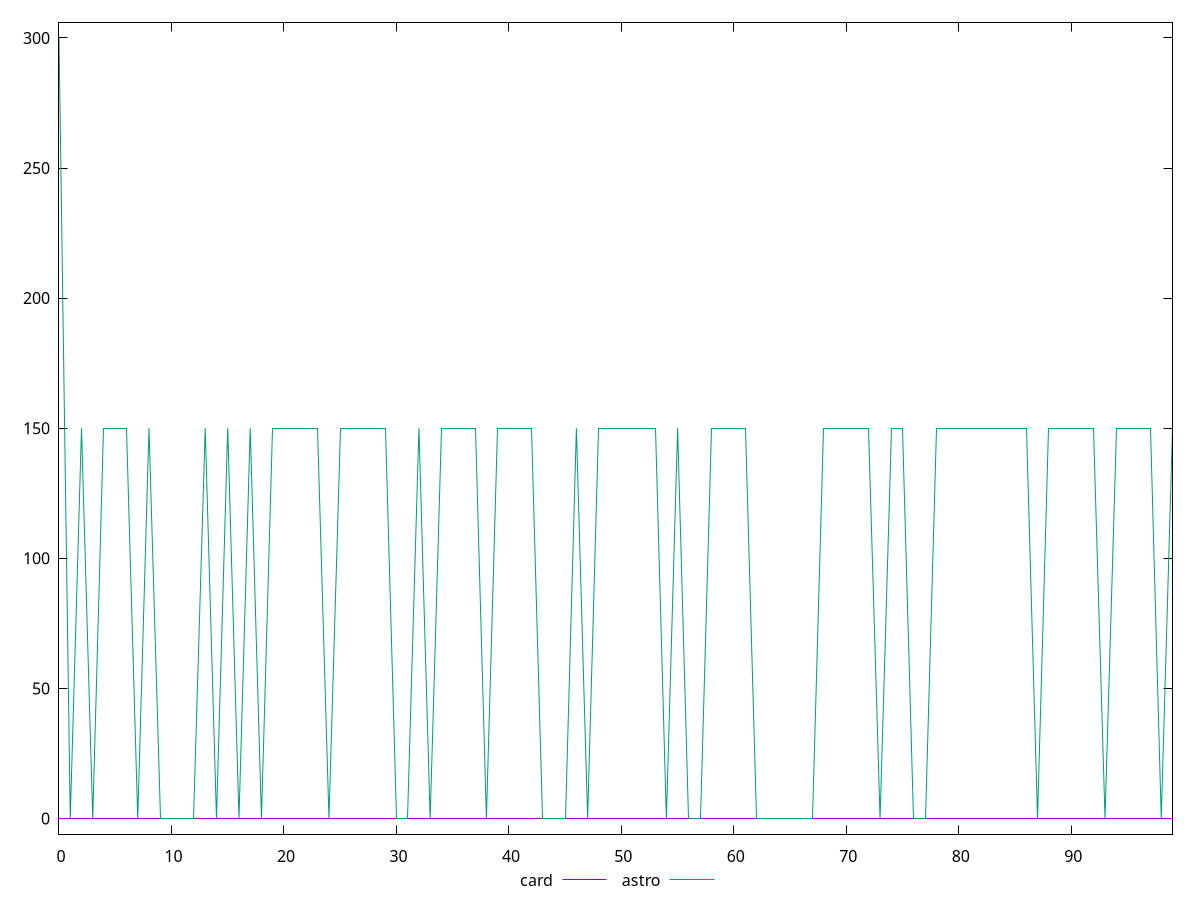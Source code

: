 reset

$card <<EOF
0 0
1 0
2 0
3 0
4 0
5 0
6 0
7 0
8 0
9 0
10 0
11 0
12 0
13 0
14 0
15 0
16 0
17 0
18 0
19 0
20 0
21 0
22 0
23 0
24 0
25 0
26 0
27 0
28 0
29 0
30 0
31 0
32 0
33 0
34 0
35 0
36 0
37 0
38 0
39 0
40 0
41 0
42 0
43 0
44 0
45 0
46 0
47 0
48 0
49 0
50 0
51 0
52 0
53 0
54 0
55 0
56 0
57 0
58 0
59 0
60 0
61 0
62 0
63 0
64 0
65 0
66 0
67 0
68 0
69 0
70 0
71 0
72 0
73 0
74 0
75 0
76 0
77 0
78 0
79 0
80 0
81 0
82 0
83 0
84 0
85 0
86 0
87 0
88 0
89 0
90 0
91 0
92 0
93 0
94 0
95 0
96 0
97 0
98 0
99 0
EOF

$astro <<EOF
0 300
1 0
2 150
3 0
4 150
5 150
6 150
7 0
8 150
9 0
10 0
11 0
12 0
13 150
14 0
15 150
16 0
17 150
18 0
19 150
20 150
21 150
22 150
23 150
24 0
25 150
26 150
27 150
28 150
29 150
30 0
31 0
32 150
33 0
34 150
35 150
36 150
37 150
38 0
39 150
40 150
41 150
42 150
43 0
44 0
45 0
46 150
47 0
48 150
49 150
50 150
51 150
52 150
53 150
54 0
55 150
56 0
57 0
58 150
59 150
60 150
61 150
62 0
63 0
64 0
65 0
66 0
67 0
68 150
69 150
70 150
71 150
72 150
73 0
74 150
75 150
76 0
77 0
78 150
79 150
80 150
81 150
82 150
83 150
84 150
85 150
86 150
87 0
88 150
89 150
90 150
91 150
92 150
93 0
94 150
95 150
96 150
97 150
98 0
99 150
EOF

set key outside below
set xrange [0:99]
set yrange [-6:306]
set trange [-6:306]
set terminal svg size 640, 520 enhanced background rgb 'white'
set output "reports/report_00032_2021-02-25T10-28-15.087Z/unminified-javascript/comparison/line/2_vs_3.svg"

plot $card title "card" with line, \
     $astro title "astro" with line

reset
